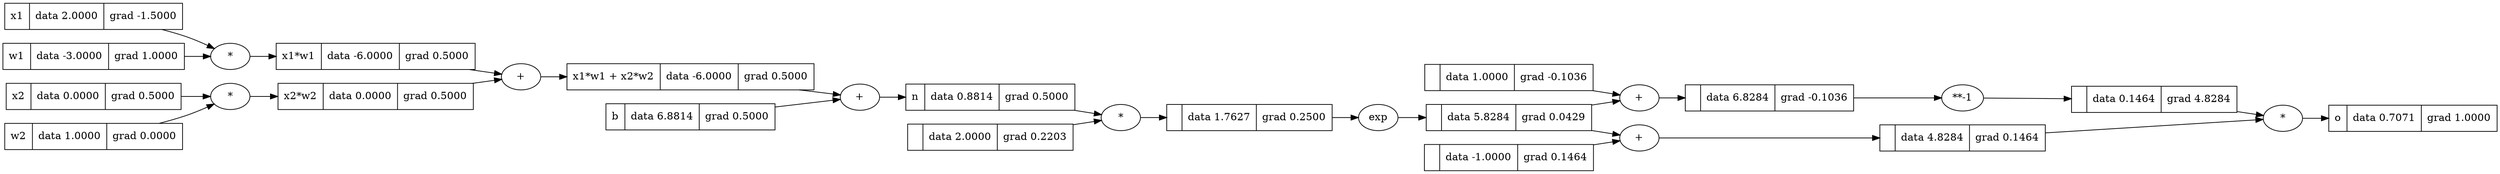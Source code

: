 digraph {
	graph [rankdir=LR]
	140324406208528 [label="{ x1 | data 2.0000 | grad -1.5000 }" shape=record]
	140324402926096 [label="{  | data 1.0000 | grad -0.1036 }" shape=record]
	140324402926672 [label="{ o | data 0.7071 | grad 1.0000 }" shape=record]
	"140324402926672*" [label="*"]
	"140324402926672*" -> 140324402926672
	140324406247504 [label="{ x1*w1 + x2*w2 | data -6.0000 | grad 0.5000 }" shape=record]
	"140324406247504+" [label="+"]
	"140324406247504+" -> 140324406247504
	140324406208464 [label="{ w1 | data -3.0000 | grad 1.0000 }" shape=record]
	140324402925968 [label="{  | data -1.0000 | grad 0.1464 }" shape=record]
	140324406247568 [label="{  | data 1.7627 | grad 0.2500 }" shape=record]
	"140324406247568*" [label="*"]
	"140324406247568*" -> 140324406247568
	140324406250128 [label="{ x2*w2 | data 0.0000 | grad 0.5000 }" shape=record]
	"140324406250128*" [label="*"]
	"140324406250128*" -> 140324406250128
	140324406212752 [label="{ x2 | data 0.0000 | grad 0.5000 }" shape=record]
	140324406247632 [label="{ n | data 0.8814 | grad 0.5000 }" shape=record]
	"140324406247632+" [label="+"]
	"140324406247632+" -> 140324406247632
	140324402926352 [label="{  | data 6.8284 | grad -0.1036 }" shape=record]
	"140324402926352+" [label="+"]
	"140324402926352+" -> 140324402926352
	140324402925840 [label="{  | data 5.8284 | grad 0.0429 }" shape=record]
	"140324402925840exp" [label=exp]
	"140324402925840exp" -> 140324402925840
	140324406214608 [label="{ b | data 6.8814 | grad 0.5000 }" shape=record]
	140324406214416 [label="{ w2 | data 1.0000 | grad 0.0000 }" shape=record]
	140324406251344 [label="{  | data 2.0000 | grad 0.2203 }" shape=record]
	140324402828688 [label="{ x1*w1 | data -6.0000 | grad 0.5000 }" shape=record]
	"140324402828688*" [label="*"]
	"140324402828688*" -> 140324402828688
	140324402926032 [label="{  | data 4.8284 | grad 0.1464 }" shape=record]
	"140324402926032+" [label="+"]
	"140324402926032+" -> 140324402926032
	140324402926544 [label="{  | data 0.1464 | grad 4.8284 }" shape=record]
	"140324402926544**-1" [label="**-1"]
	"140324402926544**-1" -> 140324402926544
	140324406212752 -> "140324406250128*"
	140324406250128 -> "140324406247504+"
	140324406214416 -> "140324406250128*"
	140324402926032 -> "140324402926672*"
	140324402828688 -> "140324406247504+"
	140324406208464 -> "140324402828688*"
	140324402926096 -> "140324402926352+"
	140324402925840 -> "140324402926352+"
	140324406247504 -> "140324406247632+"
	140324402925840 -> "140324402926032+"
	140324402926544 -> "140324402926672*"
	140324406214608 -> "140324406247632+"
	140324406208528 -> "140324402828688*"
	140324402925968 -> "140324402926032+"
	140324406247568 -> "140324402925840exp"
	140324406247632 -> "140324406247568*"
	140324406251344 -> "140324406247568*"
	140324402926352 -> "140324402926544**-1"
}
